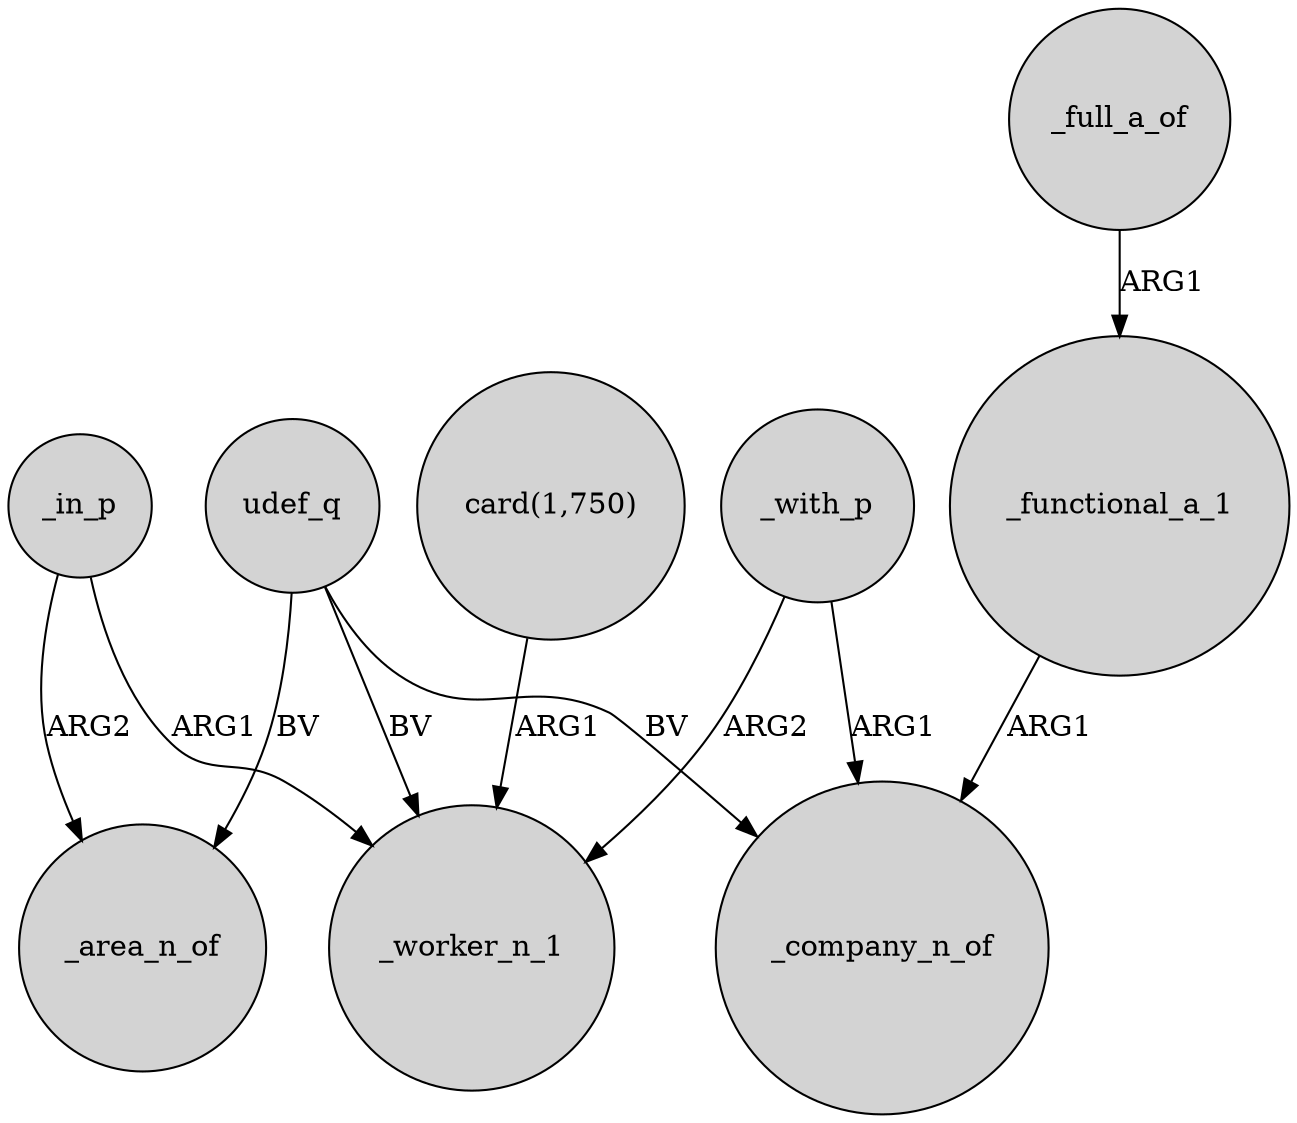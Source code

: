 digraph {
	node [shape=circle style=filled]
	_functional_a_1 -> _company_n_of [label=ARG1]
	_in_p -> _area_n_of [label=ARG2]
	_full_a_of -> _functional_a_1 [label=ARG1]
	udef_q -> _company_n_of [label=BV]
	_in_p -> _worker_n_1 [label=ARG1]
	udef_q -> _area_n_of [label=BV]
	"card(1,750)" -> _worker_n_1 [label=ARG1]
	_with_p -> _company_n_of [label=ARG1]
	udef_q -> _worker_n_1 [label=BV]
	_with_p -> _worker_n_1 [label=ARG2]
}
